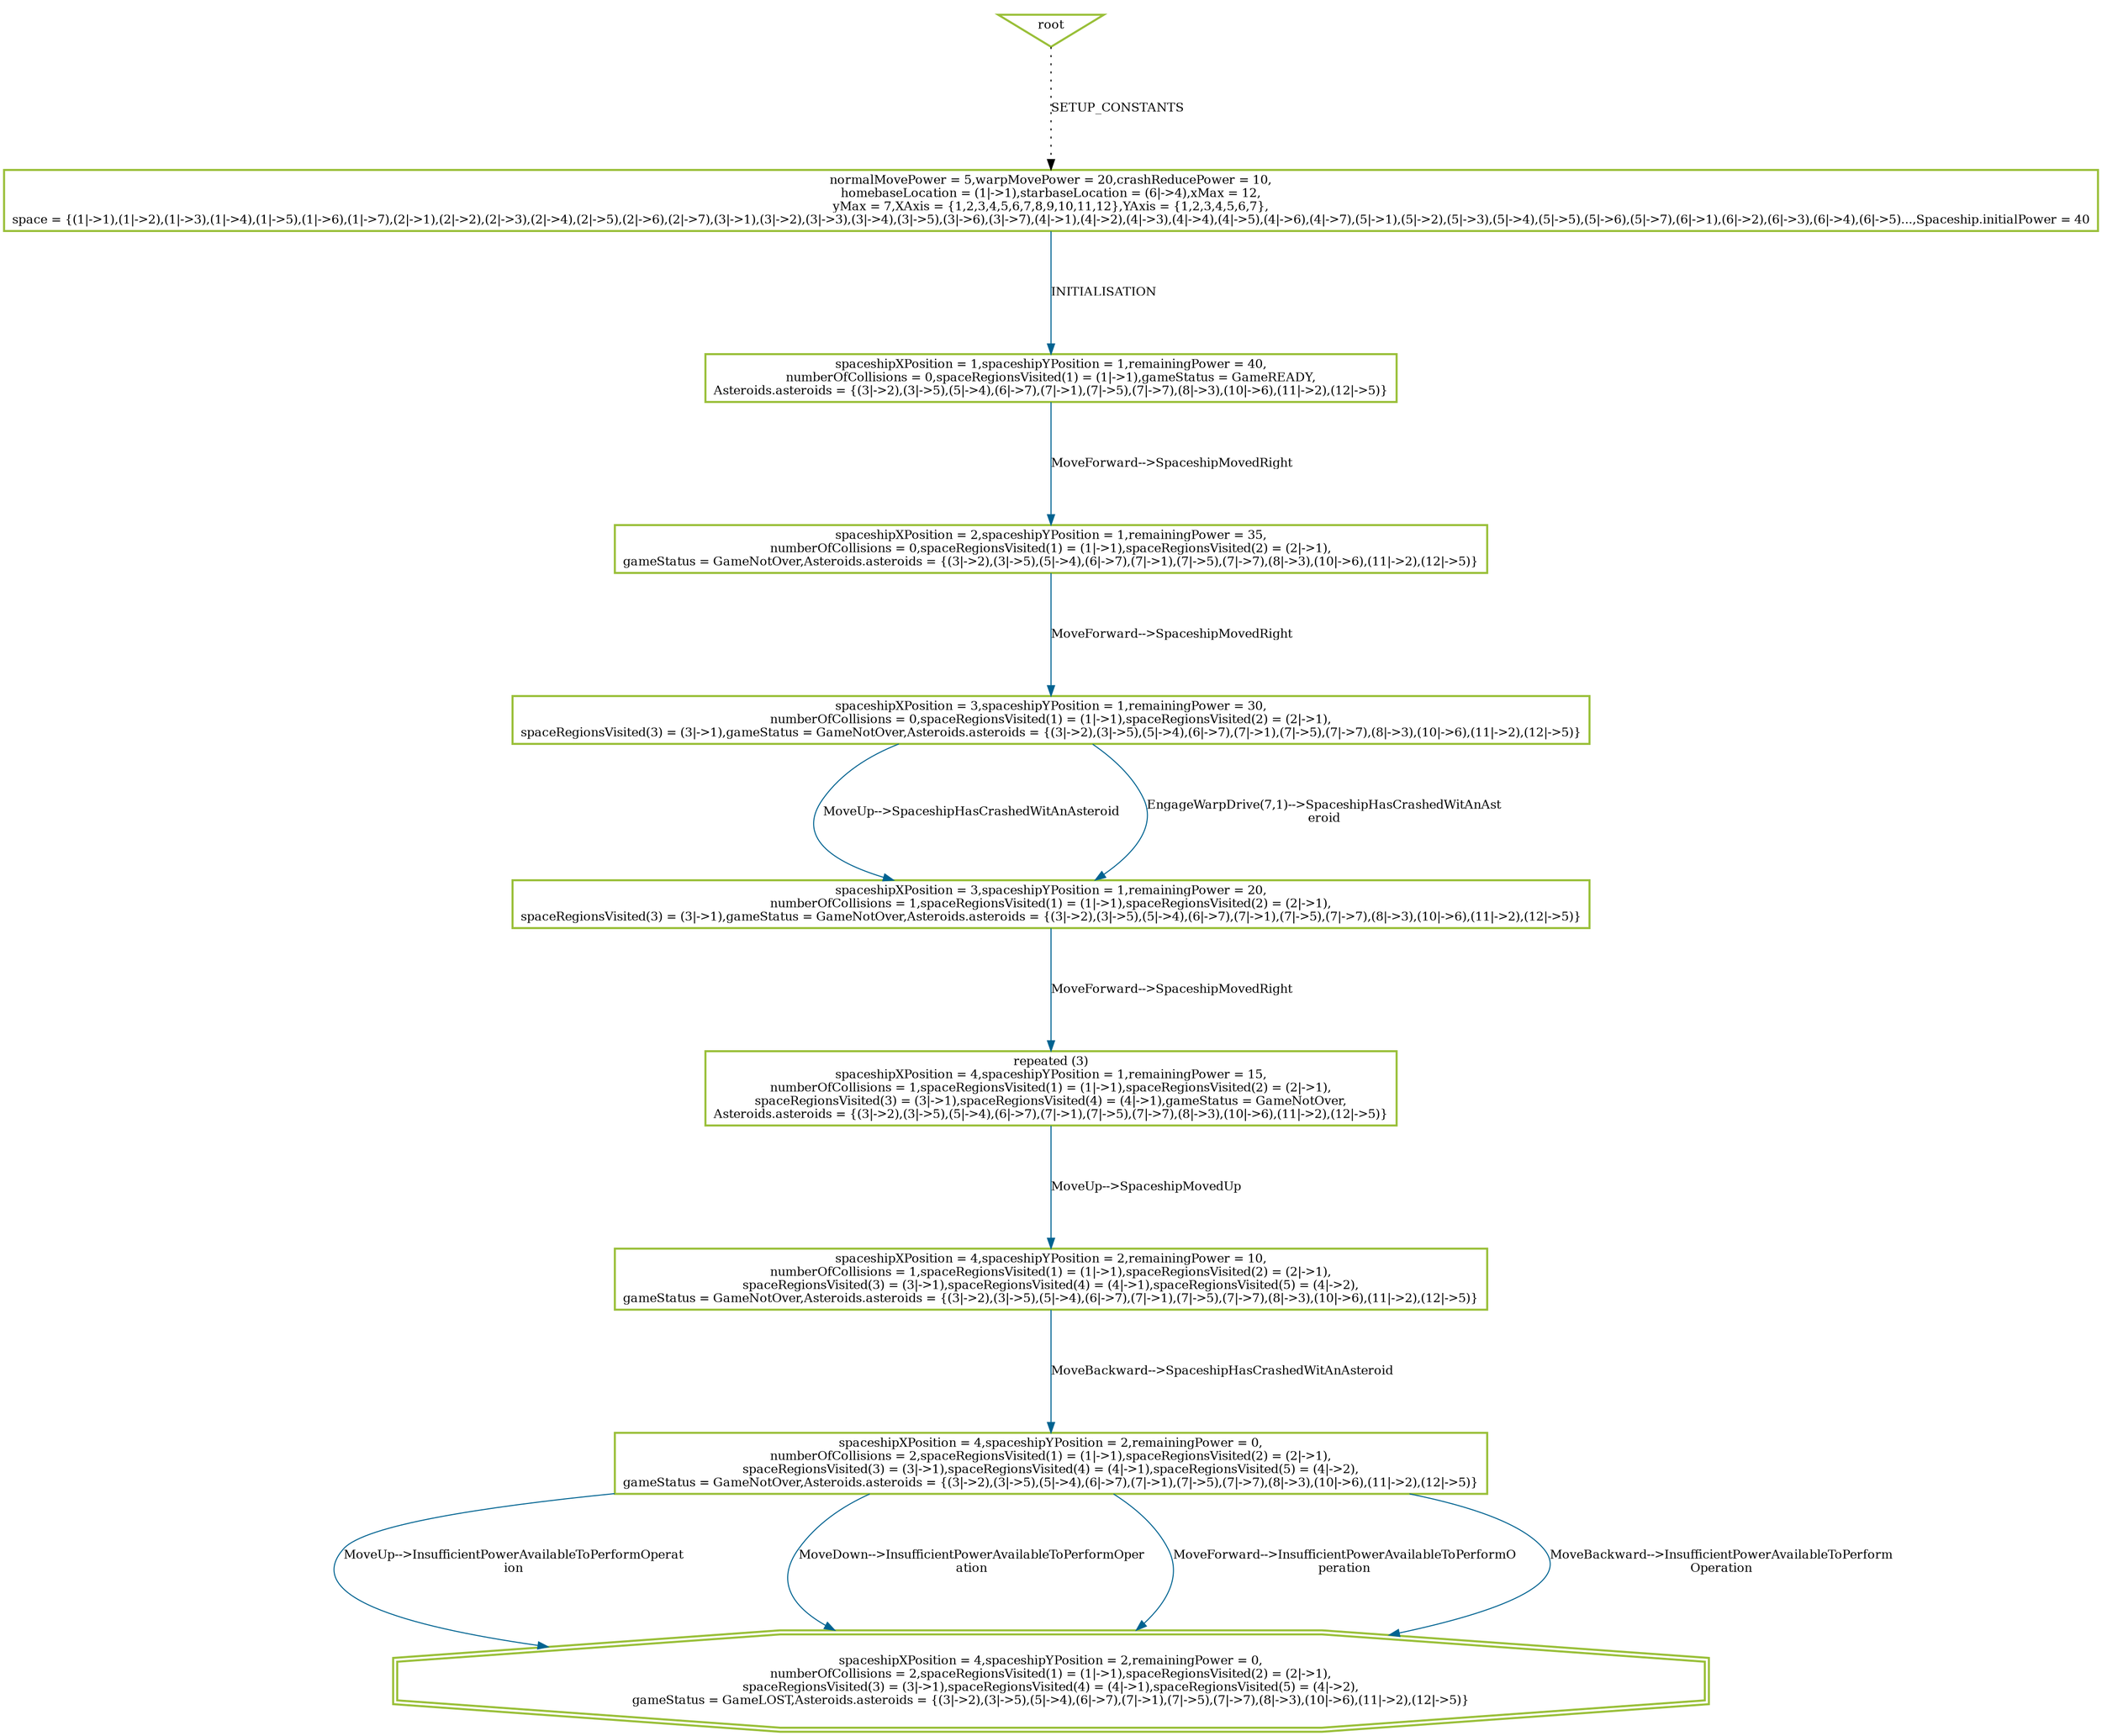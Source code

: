 digraph history {
graph [nodesep=1.5, ranksep=1.5];
0 [shape=box, color="#99BF38", fontsize=12, penwidth=2, label="normalMovePower = 5,warpMovePower = 20,crashReducePower = 10,\nhomebaseLocation = (1\|-\>1),starbaseLocation = (6\|-\>4),xMax = 12,\nyMax = 7,XAxis = \{1,2,3,4,5,6,7,8,9,10,11,12\},YAxis = \{1,2,3,4,5,6,7\},\nspace = \{(1\|-\>1),(1\|-\>2),(1\|-\>3),(1\|-\>4),(1\|-\>5),(1\|-\>6),(1\|-\>7),(2\|-\>1),(2\|-\>2),(2\|-\>3),(2\|-\>4),(2\|-\>5),(2\|-\>6),(2\|-\>7),(3\|-\>1),(3\|-\>2),(3\|-\>3),(3\|-\>4),(3\|-\>5),(3\|-\>6),(3\|-\>7),(4\|-\>1),(4\|-\>2),(4\|-\>3),(4\|-\>4),(4\|-\>5),(4\|-\>6),(4\|-\>7),(5\|-\>1),(5\|-\>2),(5\|-\>3),(5\|-\>4),(5\|-\>5),(5\|-\>6),(5\|-\>7),(6\|-\>1),(6\|-\>2),(6\|-\>3),(6\|-\>4),(6\|-\>5)...,Spaceship.initialPower = 40"];

1 [shape=box, color="#99BF38", fontsize=12, penwidth=2, label="spaceshipXPosition = 1,spaceshipYPosition = 1,remainingPower = 40,\nnumberOfCollisions = 0,spaceRegionsVisited(1) = (1\|-\>1),gameStatus = GameREADY,\nAsteroids.asteroids = \{(3\|-\>2),(3\|-\>5),(5\|-\>4),(6\|-\>7),(7\|-\>1),(7\|-\>5),(7\|-\>7),(8\|-\>3),(10\|-\>6),(11\|-\>2),(12\|-\>5)\}"];

12 [shape=box, color="#99BF38", fontsize=12, penwidth=2, label="spaceshipXPosition = 2,spaceshipYPosition = 1,remainingPower = 35,\nnumberOfCollisions = 0,spaceRegionsVisited(1) = (1\|-\>1),spaceRegionsVisited(2) = (2\|-\>1),\ngameStatus = GameNotOver,Asteroids.asteroids = \{(3\|-\>2),(3\|-\>5),(5\|-\>4),(6\|-\>7),(7\|-\>1),(7\|-\>5),(7\|-\>7),(8\|-\>3),(10\|-\>6),(11\|-\>2),(12\|-\>5)\}"];

24 [shape=box, color="#99BF38", fontsize=12, penwidth=2, label="spaceshipXPosition = 3,spaceshipYPosition = 1,remainingPower = 30,\nnumberOfCollisions = 0,spaceRegionsVisited(1) = (1\|-\>1),spaceRegionsVisited(2) = (2\|-\>1),\nspaceRegionsVisited(3) = (3\|-\>1),gameStatus = GameNotOver,Asteroids.asteroids = \{(3\|-\>2),(3\|-\>5),(5\|-\>4),(6\|-\>7),(7\|-\>1),(7\|-\>5),(7\|-\>7),(8\|-\>3),(10\|-\>6),(11\|-\>2),(12\|-\>5)\}"];

36 [shape=box, color="#99BF38", fontsize=12, penwidth=2, label="spaceshipXPosition = 3,spaceshipYPosition = 1,remainingPower = 20,\nnumberOfCollisions = 1,spaceRegionsVisited(1) = (1\|-\>1),spaceRegionsVisited(2) = (2\|-\>1),\nspaceRegionsVisited(3) = (3\|-\>1),gameStatus = GameNotOver,Asteroids.asteroids = \{(3\|-\>2),(3\|-\>5),(5\|-\>4),(6\|-\>7),(7\|-\>1),(7\|-\>5),(7\|-\>7),(8\|-\>3),(10\|-\>6),(11\|-\>2),(12\|-\>5)\}"];

56 [shape=box, color="#99BF38", fontsize=12, penwidth=2, label="repeated (3)\nspaceshipXPosition = 4,spaceshipYPosition = 1,remainingPower = 15,\nnumberOfCollisions = 1,spaceRegionsVisited(1) = (1\|-\>1),spaceRegionsVisited(2) = (2\|-\>1),\nspaceRegionsVisited(3) = (3\|-\>1),spaceRegionsVisited(4) = (4\|-\>1),gameStatus = GameNotOver,\nAsteroids.asteroids = \{(3\|-\>2),(3\|-\>5),(5\|-\>4),(6\|-\>7),(7\|-\>1),(7\|-\>5),(7\|-\>7),(8\|-\>3),(10\|-\>6),(11\|-\>2),(12\|-\>5)\}"];

64 [shape=box, color="#99BF38", fontsize=12, penwidth=2, label="spaceshipXPosition = 4,spaceshipYPosition = 2,remainingPower = 10,\nnumberOfCollisions = 1,spaceRegionsVisited(1) = (1\|-\>1),spaceRegionsVisited(2) = (2\|-\>1),\nspaceRegionsVisited(3) = (3\|-\>1),spaceRegionsVisited(4) = (4\|-\>1),spaceRegionsVisited(5) = (4\|-\>2),\ngameStatus = GameNotOver,Asteroids.asteroids = \{(3\|-\>2),(3\|-\>5),(5\|-\>4),(6\|-\>7),(7\|-\>1),(7\|-\>5),(7\|-\>7),(8\|-\>3),(10\|-\>6),(11\|-\>2),(12\|-\>5)\}"];

154 [shape=box, color="#99BF38", fontsize=12, penwidth=2, label="spaceshipXPosition = 4,spaceshipYPosition = 2,remainingPower = 0,\nnumberOfCollisions = 2,spaceRegionsVisited(1) = (1\|-\>1),spaceRegionsVisited(2) = (2\|-\>1),\nspaceRegionsVisited(3) = (3\|-\>1),spaceRegionsVisited(4) = (4\|-\>1),spaceRegionsVisited(5) = (4\|-\>2),\ngameStatus = GameNotOver,Asteroids.asteroids = \{(3\|-\>2),(3\|-\>5),(5\|-\>4),(6\|-\>7),(7\|-\>1),(7\|-\>5),(7\|-\>7),(8\|-\>3),(10\|-\>6),(11\|-\>2),(12\|-\>5)\}"];

155 [shape=doubleoctagon, color="#99BF38", fontsize=12, penwidth=2, label="spaceshipXPosition = 4,spaceshipYPosition = 2,remainingPower = 0,\nnumberOfCollisions = 2,spaceRegionsVisited(1) = (1\|-\>1),spaceRegionsVisited(2) = (2\|-\>1),\nspaceRegionsVisited(3) = (3\|-\>1),spaceRegionsVisited(4) = (4\|-\>1),spaceRegionsVisited(5) = (4\|-\>2),\ngameStatus = GameLOST,Asteroids.asteroids = \{(3\|-\>2),(3\|-\>5),(5\|-\>4),(6\|-\>7),(7\|-\>1),(7\|-\>5),(7\|-\>7),(8\|-\>3),(10\|-\>6),(11\|-\>2),(12\|-\>5)\}"];

root [shape=invtriangle, color="#99BF38", fontsize=12, penwidth=2, label="root"];

root -> 0 [style = dotted, color = black, label="SETUP_CONSTANTS", fontsize=12];

0 -> 1 [color = "#006391", label="INITIALISATION", fontsize=12];

1 -> 12 [color = "#006391", label="MoveForward--\>SpaceshipMovedRight", fontsize=12];

12 -> 24 [color = "#006391", label="MoveForward--\>SpaceshipMovedRight", fontsize=12];

24 -> 36 [color = "#006391", label="MoveUp--\>SpaceshipHasCrashedWitAnAsteroid", fontsize=12];
24 -> 36 [color = "#006391", label="EngageWarpDrive(7,1)--\>SpaceshipHasCrashedWitAnAst\neroid", fontsize=12];

36 -> 56 [color = "#006391", label="MoveForward--\>SpaceshipMovedRight", fontsize=12];



56 -> 64 [color = "#006391", label="MoveUp--\>SpaceshipMovedUp", fontsize=12];

64 -> 154 [color = "#006391", label="MoveBackward--\>SpaceshipHasCrashedWitAnAsteroid", fontsize=12];

154 -> 155 [color = "#006391", label="MoveUp--\>InsufficientPowerAvailableToPerformOperat\nion", fontsize=12];
154 -> 155 [color = "#006391", label="MoveDown--\>InsufficientPowerAvailableToPerformOper\nation", fontsize=12];
154 -> 155 [color = "#006391", label="MoveForward--\>InsufficientPowerAvailableToPerformO\nperation", fontsize=12];
154 -> 155 [color = "#006391", label="MoveBackward--\>InsufficientPowerAvailableToPerform\nOperation", fontsize=12];

}
